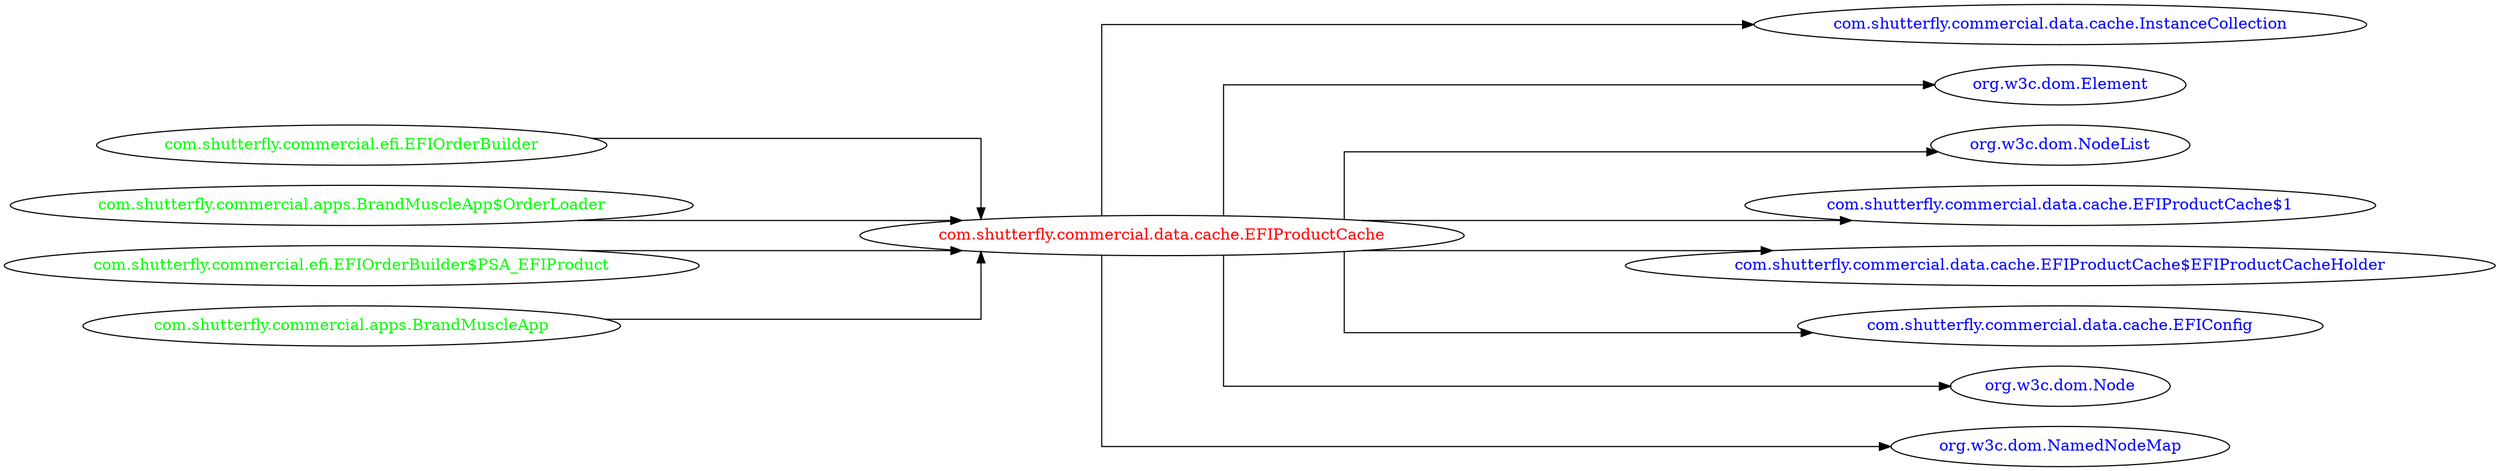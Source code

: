 digraph dependencyGraph {
 concentrate=true;
 ranksep="2.0";
 rankdir="LR"; 
 splines="ortho";
"com.shutterfly.commercial.data.cache.EFIProductCache" [fontcolor="red"];
"com.shutterfly.commercial.data.cache.InstanceCollection" [ fontcolor="blue" ];
"com.shutterfly.commercial.data.cache.EFIProductCache"->"com.shutterfly.commercial.data.cache.InstanceCollection";
"org.w3c.dom.Element" [ fontcolor="blue" ];
"com.shutterfly.commercial.data.cache.EFIProductCache"->"org.w3c.dom.Element";
"org.w3c.dom.NodeList" [ fontcolor="blue" ];
"com.shutterfly.commercial.data.cache.EFIProductCache"->"org.w3c.dom.NodeList";
"com.shutterfly.commercial.data.cache.EFIProductCache$1" [ fontcolor="blue" ];
"com.shutterfly.commercial.data.cache.EFIProductCache"->"com.shutterfly.commercial.data.cache.EFIProductCache$1";
"com.shutterfly.commercial.data.cache.EFIProductCache$EFIProductCacheHolder" [ fontcolor="blue" ];
"com.shutterfly.commercial.data.cache.EFIProductCache"->"com.shutterfly.commercial.data.cache.EFIProductCache$EFIProductCacheHolder";
"com.shutterfly.commercial.data.cache.EFIConfig" [ fontcolor="blue" ];
"com.shutterfly.commercial.data.cache.EFIProductCache"->"com.shutterfly.commercial.data.cache.EFIConfig";
"org.w3c.dom.Node" [ fontcolor="blue" ];
"com.shutterfly.commercial.data.cache.EFIProductCache"->"org.w3c.dom.Node";
"org.w3c.dom.NamedNodeMap" [ fontcolor="blue" ];
"com.shutterfly.commercial.data.cache.EFIProductCache"->"org.w3c.dom.NamedNodeMap";
"com.shutterfly.commercial.efi.EFIOrderBuilder" [ fontcolor="green" ];
"com.shutterfly.commercial.efi.EFIOrderBuilder"->"com.shutterfly.commercial.data.cache.EFIProductCache";
"com.shutterfly.commercial.apps.BrandMuscleApp$OrderLoader" [ fontcolor="green" ];
"com.shutterfly.commercial.apps.BrandMuscleApp$OrderLoader"->"com.shutterfly.commercial.data.cache.EFIProductCache";
"com.shutterfly.commercial.efi.EFIOrderBuilder$PSA_EFIProduct" [ fontcolor="green" ];
"com.shutterfly.commercial.efi.EFIOrderBuilder$PSA_EFIProduct"->"com.shutterfly.commercial.data.cache.EFIProductCache";
"com.shutterfly.commercial.apps.BrandMuscleApp" [ fontcolor="green" ];
"com.shutterfly.commercial.apps.BrandMuscleApp"->"com.shutterfly.commercial.data.cache.EFIProductCache";
}